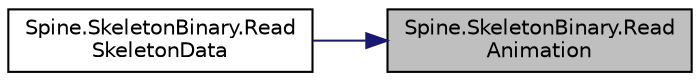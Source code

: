 digraph "Spine.SkeletonBinary.ReadAnimation"
{
 // LATEX_PDF_SIZE
  edge [fontname="Helvetica",fontsize="10",labelfontname="Helvetica",labelfontsize="10"];
  node [fontname="Helvetica",fontsize="10",shape=record];
  rankdir="RL";
  Node1 [label="Spine.SkeletonBinary.Read\lAnimation",height=0.2,width=0.4,color="black", fillcolor="grey75", style="filled", fontcolor="black",tooltip=" "];
  Node1 -> Node2 [dir="back",color="midnightblue",fontsize="10",style="solid",fontname="Helvetica"];
  Node2 [label="Spine.SkeletonBinary.Read\lSkeletonData",height=0.2,width=0.4,color="black", fillcolor="white", style="filled",URL="$class_spine_1_1_skeleton_binary.html#a582124ec600d1c470f5088d8cd5e55cd",tooltip=" "];
}
